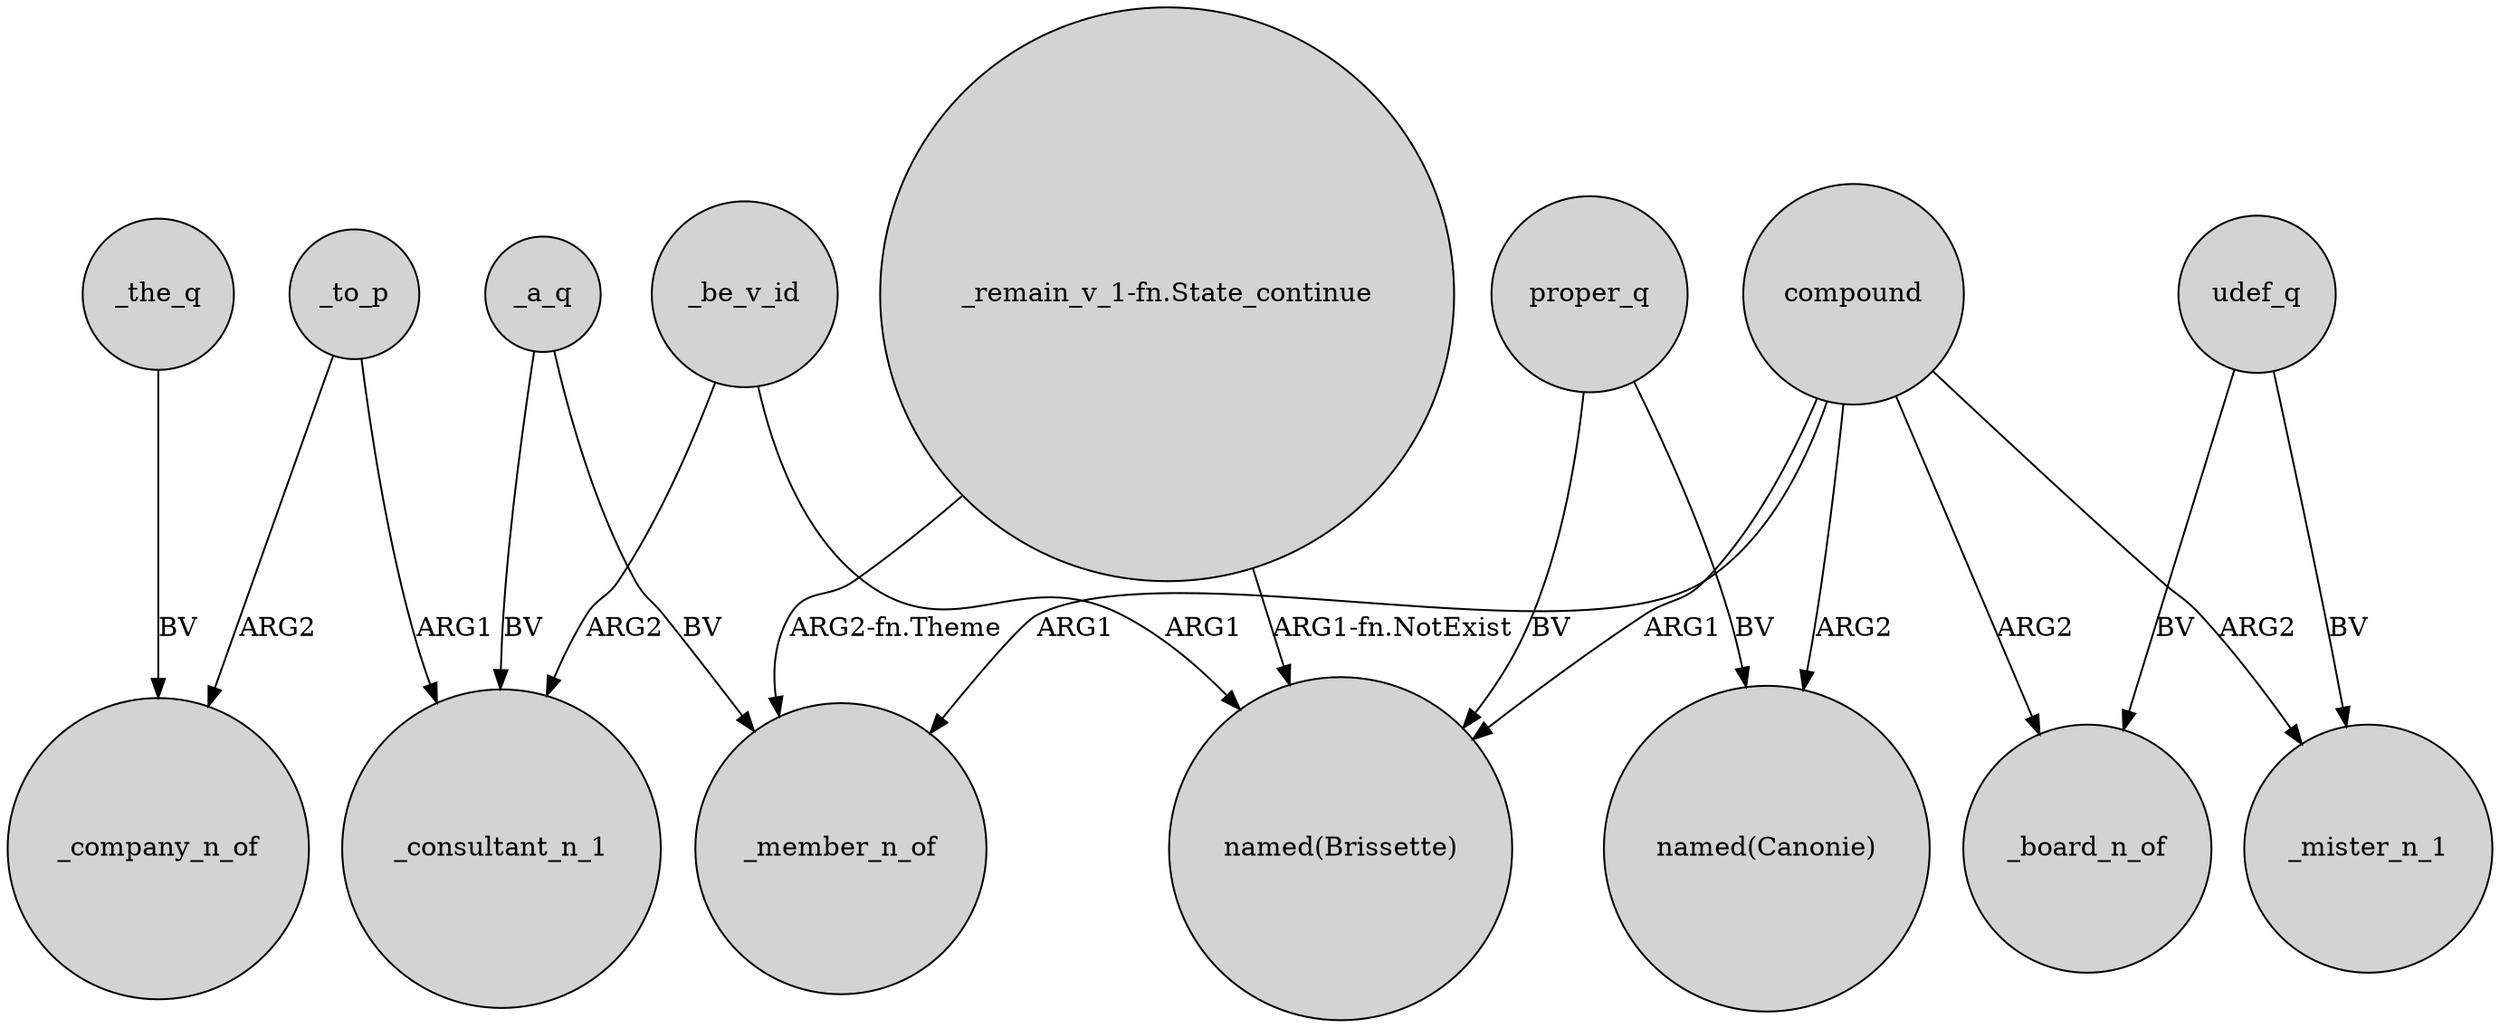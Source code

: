 digraph {
	node [shape=circle style=filled]
	_be_v_id -> _consultant_n_1 [label=ARG2]
	udef_q -> _mister_n_1 [label=BV]
	udef_q -> _board_n_of [label=BV]
	proper_q -> "named(Canonie)" [label=BV]
	compound -> "named(Canonie)" [label=ARG2]
	_a_q -> _consultant_n_1 [label=BV]
	compound -> _board_n_of [label=ARG2]
	_to_p -> _consultant_n_1 [label=ARG1]
	"_remain_v_1-fn.State_continue" -> _member_n_of [label="ARG2-fn.Theme"]
	_be_v_id -> "named(Brissette)" [label=ARG1]
	_a_q -> _member_n_of [label=BV]
	_the_q -> _company_n_of [label=BV]
	proper_q -> "named(Brissette)" [label=BV]
	_to_p -> _company_n_of [label=ARG2]
	compound -> _mister_n_1 [label=ARG2]
	"_remain_v_1-fn.State_continue" -> "named(Brissette)" [label="ARG1-fn.NotExist"]
	compound -> "named(Brissette)" [label=ARG1]
	compound -> _member_n_of [label=ARG1]
}
